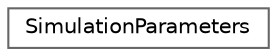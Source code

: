 digraph "Graphical Class Hierarchy"
{
 // LATEX_PDF_SIZE
  bgcolor="transparent";
  edge [fontname=Helvetica,fontsize=10,labelfontname=Helvetica,labelfontsize=10];
  node [fontname=Helvetica,fontsize=10,shape=box,height=0.2,width=0.4];
  rankdir="LR";
  Node0 [id="Node000000",label="SimulationParameters",height=0.2,width=0.4,color="grey40", fillcolor="white", style="filled",URL="$structSimulationParameters.html",tooltip="Simulation parameters structure for holding configuration values."];
}
